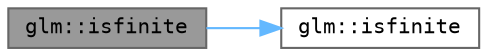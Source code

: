 digraph "glm::isfinite"
{
 // LATEX_PDF_SIZE
  bgcolor="transparent";
  edge [fontname=Terminal,fontsize=10,labelfontname=Helvetica,labelfontsize=10];
  node [fontname=Terminal,fontsize=10,shape=box,height=0.2,width=0.4];
  rankdir="LR";
  Node1 [label="glm::isfinite",height=0.2,width=0.4,color="gray40", fillcolor="grey60", style="filled", fontcolor="black",tooltip="Test whether or not a scalar or each vector component is a finite value. (From GLM_GTX_compatibility)"];
  Node1 -> Node2 [color="steelblue1",style="solid"];
  Node2 [label="glm::isfinite",height=0.2,width=0.4,color="grey40", fillcolor="white", style="filled",URL="$group__gtx__compatibility.html#gaf4b04dcd3526996d68c1bfe17bfc8657",tooltip="Test whether or not a scalar or each vector component is a finite value. (From GLM_GTX_compatibility)"];
}
